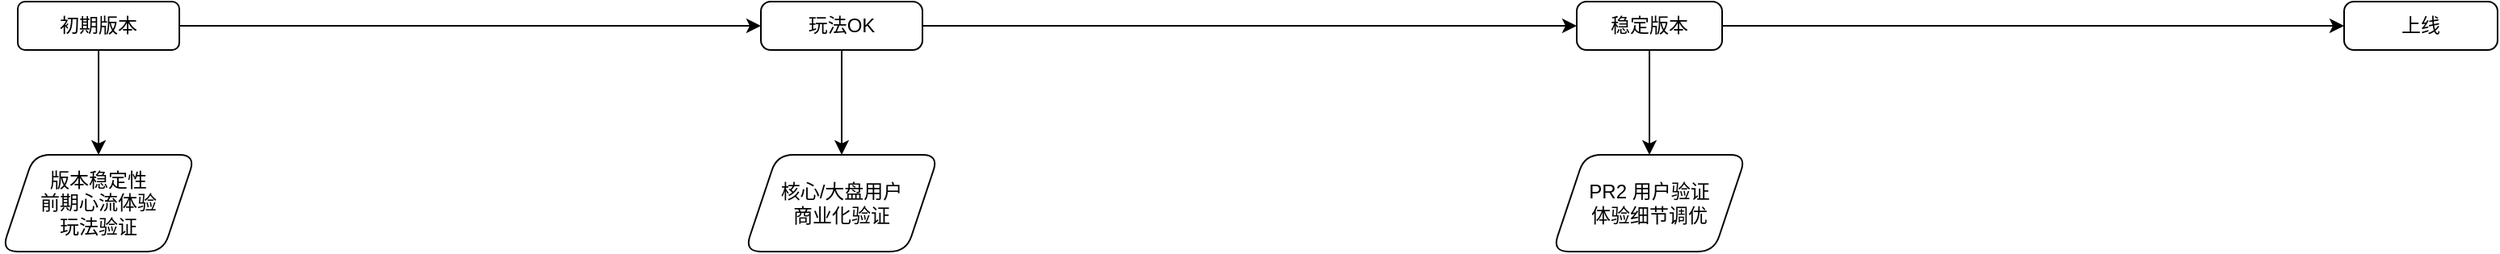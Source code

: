 <mxfile version="16.2.4" type="github">
  <diagram id="Qz1s9SNeP7v2p1puwppg" name="Page-1">
    <mxGraphModel dx="1038" dy="547" grid="1" gridSize="10" guides="1" tooltips="1" connect="1" arrows="1" fold="1" page="1" pageScale="1" pageWidth="1654" pageHeight="2336" math="0" shadow="0">
      <root>
        <mxCell id="0" />
        <mxCell id="1" parent="0" />
        <mxCell id="sKu4yoeBNKB5ariSwKYG-6" value="" style="edgeStyle=orthogonalEdgeStyle;rounded=0;orthogonalLoop=1;jettySize=auto;html=1;" edge="1" parent="1" source="sKu4yoeBNKB5ariSwKYG-1" target="sKu4yoeBNKB5ariSwKYG-5">
          <mxGeometry relative="1" as="geometry" />
        </mxCell>
        <mxCell id="sKu4yoeBNKB5ariSwKYG-8" value="" style="edgeStyle=orthogonalEdgeStyle;rounded=0;orthogonalLoop=1;jettySize=auto;html=1;" edge="1" parent="1" source="sKu4yoeBNKB5ariSwKYG-1" target="sKu4yoeBNKB5ariSwKYG-7">
          <mxGeometry relative="1" as="geometry" />
        </mxCell>
        <mxCell id="sKu4yoeBNKB5ariSwKYG-1" value="初期版本" style="rounded=1;whiteSpace=wrap;html=1;" vertex="1" parent="1">
          <mxGeometry x="70" y="40" width="100" height="30" as="geometry" />
        </mxCell>
        <mxCell id="sKu4yoeBNKB5ariSwKYG-5" value="版本稳定性&lt;br&gt;前期心流体验&lt;br&gt;玩法验证" style="shape=parallelogram;perimeter=parallelogramPerimeter;whiteSpace=wrap;html=1;fixedSize=1;rounded=1;" vertex="1" parent="1">
          <mxGeometry x="60" y="135" width="120" height="60" as="geometry" />
        </mxCell>
        <mxCell id="sKu4yoeBNKB5ariSwKYG-10" value="" style="edgeStyle=orthogonalEdgeStyle;rounded=0;orthogonalLoop=1;jettySize=auto;html=1;" edge="1" parent="1" source="sKu4yoeBNKB5ariSwKYG-7" target="sKu4yoeBNKB5ariSwKYG-9">
          <mxGeometry relative="1" as="geometry" />
        </mxCell>
        <mxCell id="sKu4yoeBNKB5ariSwKYG-12" value="" style="edgeStyle=orthogonalEdgeStyle;rounded=0;orthogonalLoop=1;jettySize=auto;html=1;" edge="1" parent="1" source="sKu4yoeBNKB5ariSwKYG-7" target="sKu4yoeBNKB5ariSwKYG-11">
          <mxGeometry relative="1" as="geometry" />
        </mxCell>
        <mxCell id="sKu4yoeBNKB5ariSwKYG-7" value="玩法OK" style="whiteSpace=wrap;html=1;rounded=1;direction=west;arcSize=20;" vertex="1" parent="1">
          <mxGeometry x="530" y="40" width="100" height="30" as="geometry" />
        </mxCell>
        <mxCell id="sKu4yoeBNKB5ariSwKYG-9" value="核心/大盘用户&lt;br&gt;商业化验证" style="shape=parallelogram;perimeter=parallelogramPerimeter;whiteSpace=wrap;html=1;fixedSize=1;rounded=1;arcSize=20;" vertex="1" parent="1">
          <mxGeometry x="520" y="135" width="120" height="60" as="geometry" />
        </mxCell>
        <mxCell id="sKu4yoeBNKB5ariSwKYG-14" value="" style="edgeStyle=orthogonalEdgeStyle;rounded=0;orthogonalLoop=1;jettySize=auto;html=1;" edge="1" parent="1" source="sKu4yoeBNKB5ariSwKYG-11" target="sKu4yoeBNKB5ariSwKYG-13">
          <mxGeometry relative="1" as="geometry" />
        </mxCell>
        <mxCell id="sKu4yoeBNKB5ariSwKYG-16" value="" style="edgeStyle=orthogonalEdgeStyle;rounded=0;orthogonalLoop=1;jettySize=auto;html=1;" edge="1" parent="1" source="sKu4yoeBNKB5ariSwKYG-11" target="sKu4yoeBNKB5ariSwKYG-15">
          <mxGeometry relative="1" as="geometry" />
        </mxCell>
        <mxCell id="sKu4yoeBNKB5ariSwKYG-11" value="稳定版本" style="whiteSpace=wrap;html=1;rounded=1;arcSize=20;" vertex="1" parent="1">
          <mxGeometry x="1035" y="40" width="90" height="30" as="geometry" />
        </mxCell>
        <mxCell id="sKu4yoeBNKB5ariSwKYG-13" value="上线" style="whiteSpace=wrap;html=1;rounded=1;arcSize=20;" vertex="1" parent="1">
          <mxGeometry x="1510" y="40" width="95" height="30" as="geometry" />
        </mxCell>
        <mxCell id="sKu4yoeBNKB5ariSwKYG-15" value="PR2 用户验证&lt;br&gt;体验细节调优" style="shape=parallelogram;perimeter=parallelogramPerimeter;whiteSpace=wrap;html=1;fixedSize=1;rounded=1;arcSize=20;" vertex="1" parent="1">
          <mxGeometry x="1020" y="135" width="120" height="60" as="geometry" />
        </mxCell>
      </root>
    </mxGraphModel>
  </diagram>
</mxfile>
